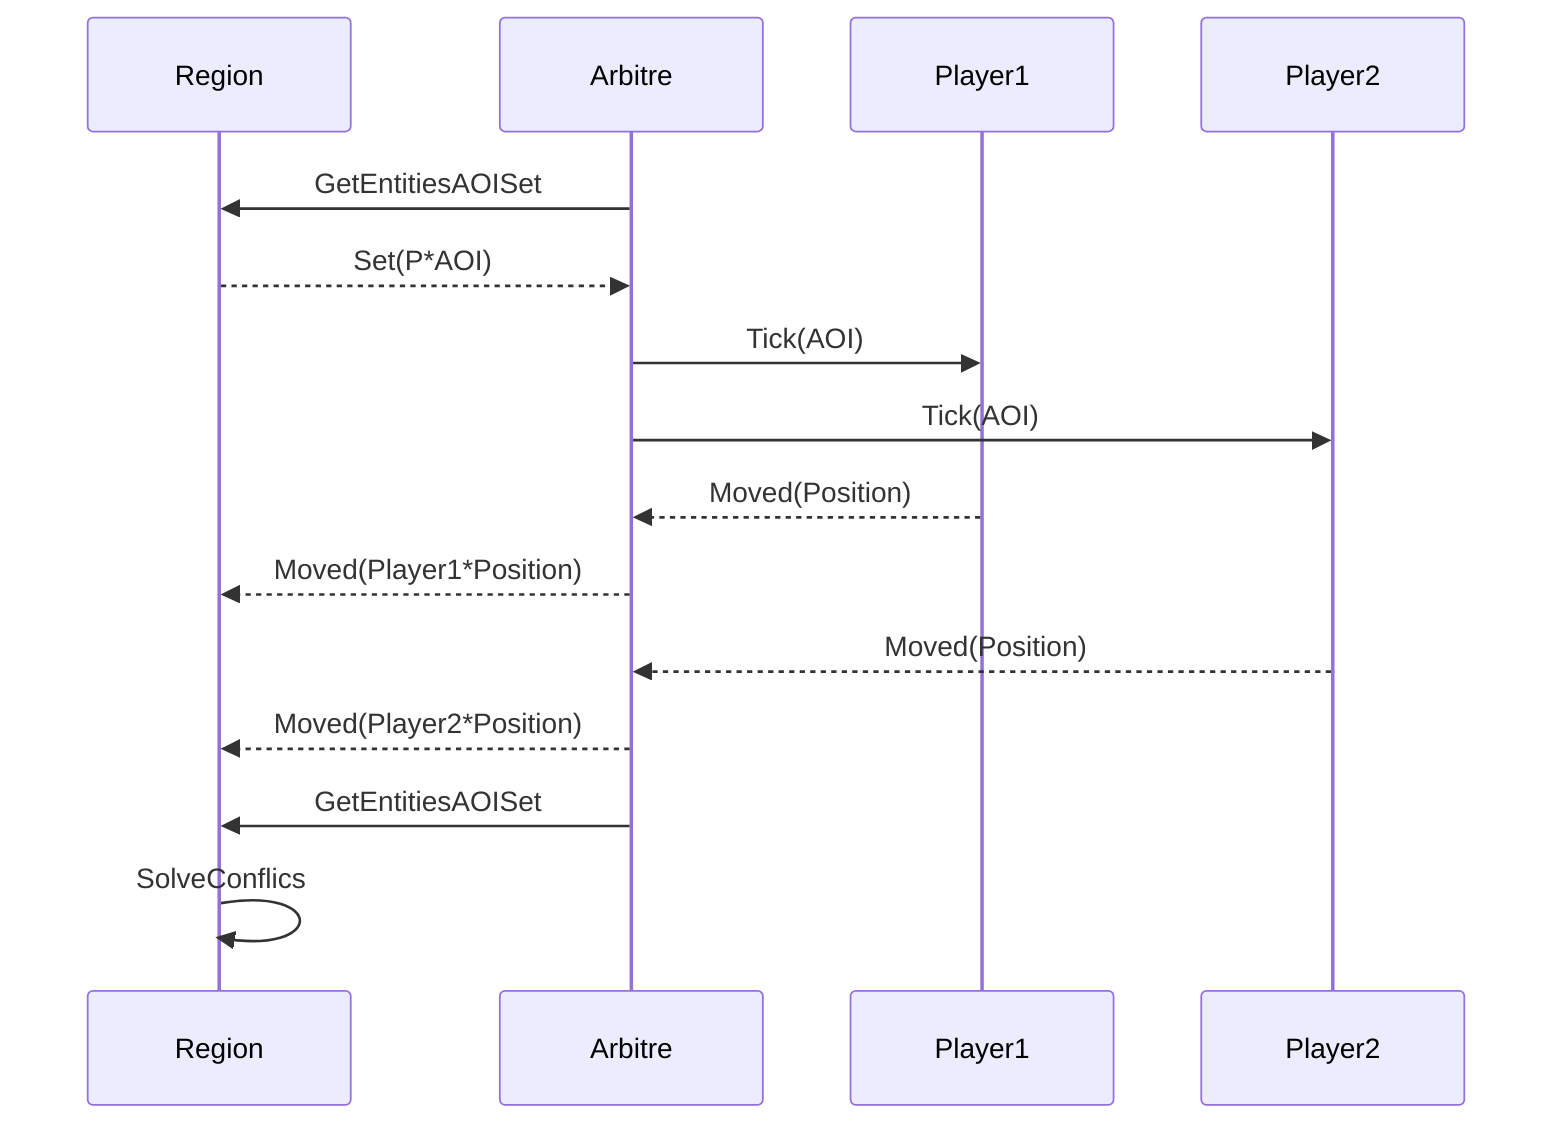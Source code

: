sequenceDiagram
    participant Region
    participant Arbitre
    participant Player1
    participant Player2

Arbitre ->> Region:GetEntitiesAOISet
Region  -->>  Arbitre:Set(P*AOI)
Arbitre ->>  Player1:Tick(AOI)
Arbitre ->>  Player2:Tick(AOI)
Player1 -->> Arbitre:Moved(Position)
Arbitre -->> Region:Moved(Player1*Position)
Player2 -->> Arbitre:Moved(Position)
Arbitre -->> Region:Moved(Player2*Position)
Arbitre ->> Region:GetEntitiesAOISet
Region->> Region:SolveConflics
